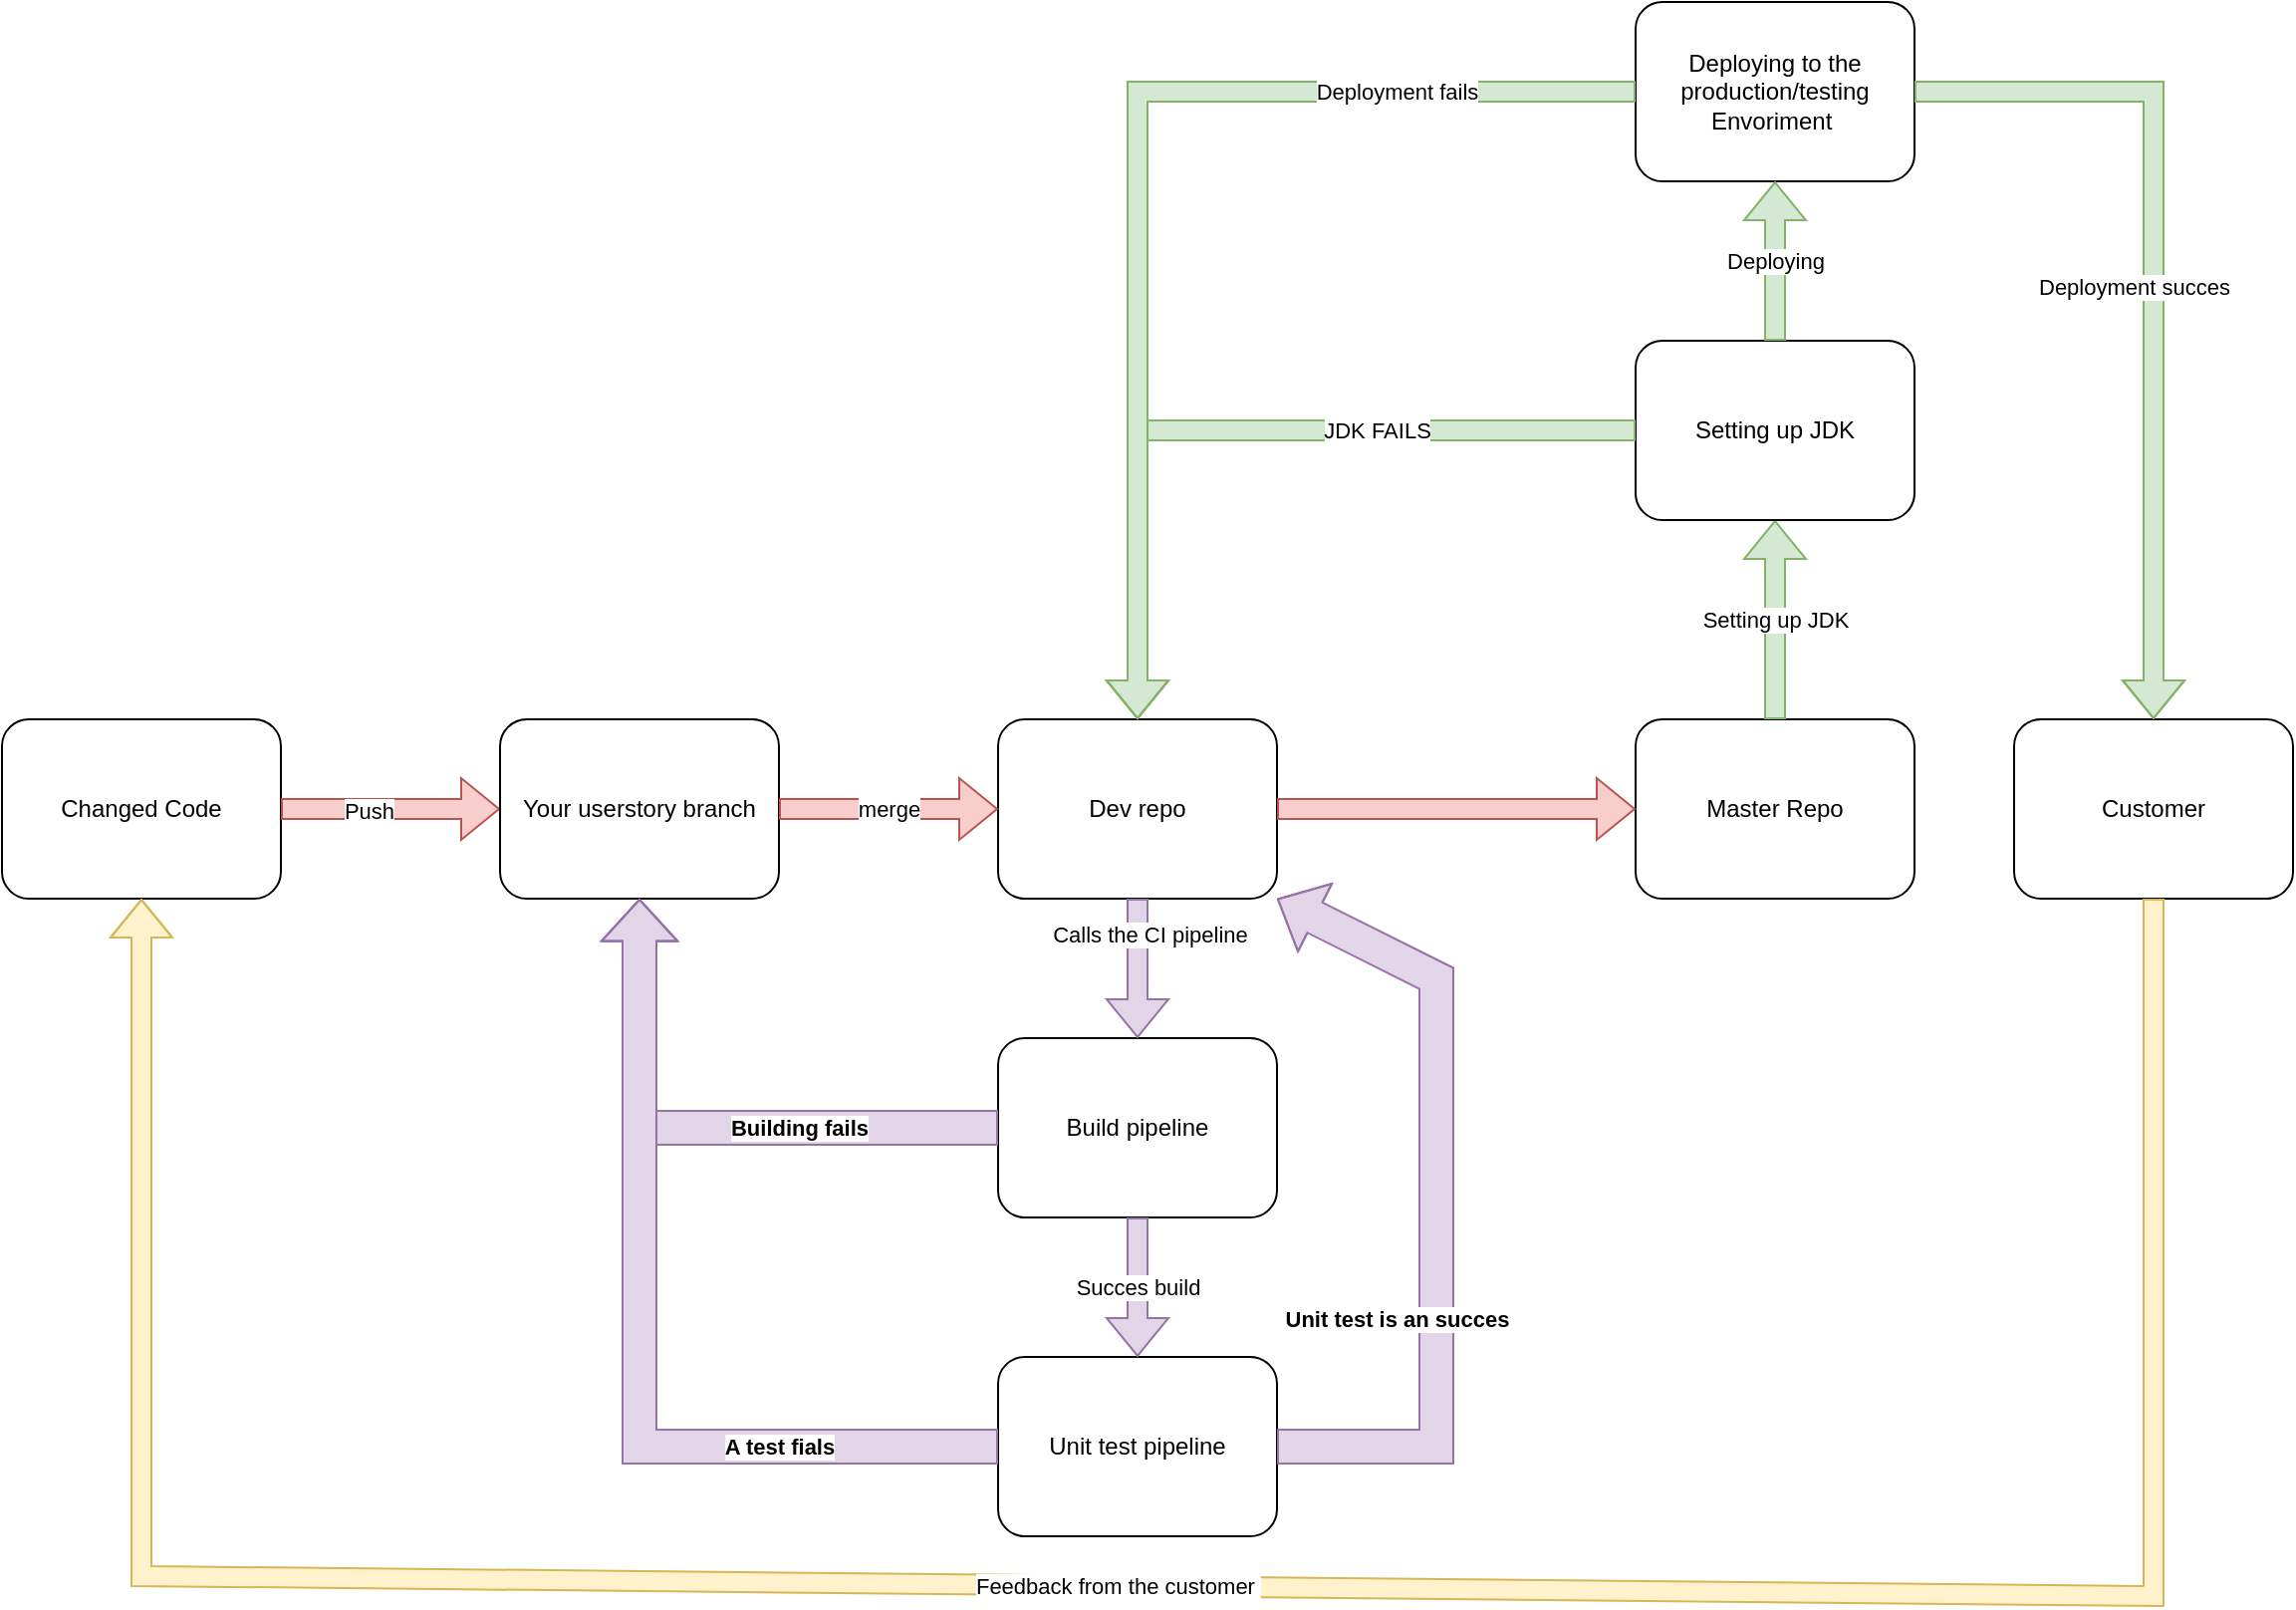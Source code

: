 <mxfile version="16.6.6" type="device"><diagram id="hDR6_2Ps9NXFgMyRp27n" name="Page-1"><mxGraphModel dx="1422" dy="1973" grid="1" gridSize="10" guides="1" tooltips="1" connect="1" arrows="1" fold="1" page="1" pageScale="1" pageWidth="827" pageHeight="1169" math="0" shadow="0"><root><mxCell id="0"/><mxCell id="1" parent="0"/><mxCell id="POvQcDt8VNWo4VO0QmTV-14" value="Changed Code" style="rounded=1;whiteSpace=wrap;html=1;" vertex="1" parent="1"><mxGeometry x="60" y="240" width="140" height="90" as="geometry"/></mxCell><mxCell id="POvQcDt8VNWo4VO0QmTV-16" value="" style="shape=flexArrow;endArrow=classic;html=1;rounded=0;exitX=1;exitY=0.5;exitDx=0;exitDy=0;fillColor=#f8cecc;strokeColor=#b85450;" edge="1" parent="1" source="POvQcDt8VNWo4VO0QmTV-14"><mxGeometry width="50" height="50" relative="1" as="geometry"><mxPoint x="340" y="340" as="sourcePoint"/><mxPoint x="310" y="285" as="targetPoint"/></mxGeometry></mxCell><mxCell id="POvQcDt8VNWo4VO0QmTV-30" value="Push" style="edgeLabel;html=1;align=center;verticalAlign=middle;resizable=0;points=[];" vertex="1" connectable="0" parent="POvQcDt8VNWo4VO0QmTV-16"><mxGeometry x="-0.2" y="-1" relative="1" as="geometry"><mxPoint as="offset"/></mxGeometry></mxCell><mxCell id="POvQcDt8VNWo4VO0QmTV-17" value="Master Repo" style="rounded=1;whiteSpace=wrap;html=1;" vertex="1" parent="1"><mxGeometry x="880" y="240" width="140" height="90" as="geometry"/></mxCell><mxCell id="POvQcDt8VNWo4VO0QmTV-18" value="Dev repo" style="rounded=1;whiteSpace=wrap;html=1;" vertex="1" parent="1"><mxGeometry x="560" y="240" width="140" height="90" as="geometry"/></mxCell><mxCell id="POvQcDt8VNWo4VO0QmTV-19" value="Your userstory branch" style="rounded=1;whiteSpace=wrap;html=1;" vertex="1" parent="1"><mxGeometry x="310" y="240" width="140" height="90" as="geometry"/></mxCell><mxCell id="POvQcDt8VNWo4VO0QmTV-21" value="merge" style="shape=flexArrow;endArrow=classic;html=1;rounded=0;exitX=1;exitY=0.5;exitDx=0;exitDy=0;entryX=0;entryY=0.5;entryDx=0;entryDy=0;fillColor=#f8cecc;strokeColor=#b85450;" edge="1" parent="1" source="POvQcDt8VNWo4VO0QmTV-19" target="POvQcDt8VNWo4VO0QmTV-18"><mxGeometry width="50" height="50" relative="1" as="geometry"><mxPoint x="440" y="490" as="sourcePoint"/><mxPoint x="490" y="440" as="targetPoint"/></mxGeometry></mxCell><mxCell id="POvQcDt8VNWo4VO0QmTV-22" value="Build pipeline" style="rounded=1;whiteSpace=wrap;html=1;" vertex="1" parent="1"><mxGeometry x="560" y="400" width="140" height="90" as="geometry"/></mxCell><mxCell id="POvQcDt8VNWo4VO0QmTV-23" value="Unit test pipeline" style="rounded=1;whiteSpace=wrap;html=1;" vertex="1" parent="1"><mxGeometry x="560" y="560" width="140" height="90" as="geometry"/></mxCell><mxCell id="POvQcDt8VNWo4VO0QmTV-24" value="" style="shape=flexArrow;endArrow=classic;html=1;rounded=0;exitX=0.5;exitY=1;exitDx=0;exitDy=0;entryX=0.5;entryY=0;entryDx=0;entryDy=0;fillColor=#e1d5e7;strokeColor=#9673a6;" edge="1" parent="1" source="POvQcDt8VNWo4VO0QmTV-18" target="POvQcDt8VNWo4VO0QmTV-22"><mxGeometry width="50" height="50" relative="1" as="geometry"><mxPoint x="320" y="450" as="sourcePoint"/><mxPoint x="370" y="400" as="targetPoint"/></mxGeometry></mxCell><mxCell id="POvQcDt8VNWo4VO0QmTV-33" value="Calls the CI pipeline" style="edgeLabel;html=1;align=center;verticalAlign=middle;resizable=0;points=[];" vertex="1" connectable="0" parent="POvQcDt8VNWo4VO0QmTV-24"><mxGeometry x="-0.486" y="6" relative="1" as="geometry"><mxPoint as="offset"/></mxGeometry></mxCell><mxCell id="POvQcDt8VNWo4VO0QmTV-25" value="Succes build" style="shape=flexArrow;endArrow=classic;html=1;rounded=0;exitX=0.5;exitY=1;exitDx=0;exitDy=0;entryX=0.5;entryY=0;entryDx=0;entryDy=0;fillColor=#e1d5e7;strokeColor=#9673a6;" edge="1" parent="1" source="POvQcDt8VNWo4VO0QmTV-22" target="POvQcDt8VNWo4VO0QmTV-23"><mxGeometry width="50" height="50" relative="1" as="geometry"><mxPoint x="640" y="340" as="sourcePoint"/><mxPoint x="640" y="410" as="targetPoint"/></mxGeometry></mxCell><mxCell id="POvQcDt8VNWo4VO0QmTV-26" value="" style="shape=flexArrow;endArrow=classic;html=1;rounded=0;exitX=0;exitY=0.5;exitDx=0;exitDy=0;fillColor=#e1d5e7;strokeColor=#9673a6;width=17;endSize=6.59;entryX=0.5;entryY=1;entryDx=0;entryDy=0;" edge="1" parent="1" source="POvQcDt8VNWo4VO0QmTV-22" target="POvQcDt8VNWo4VO0QmTV-19"><mxGeometry width="50" height="50" relative="1" as="geometry"><mxPoint x="640" y="340" as="sourcePoint"/><mxPoint x="370" y="440" as="targetPoint"/><Array as="points"><mxPoint x="380" y="445"/></Array></mxGeometry></mxCell><mxCell id="POvQcDt8VNWo4VO0QmTV-27" value="Building fails" style="edgeLabel;html=1;align=center;verticalAlign=middle;resizable=0;points=[];fontStyle=1" vertex="1" connectable="0" parent="POvQcDt8VNWo4VO0QmTV-26"><mxGeometry x="-0.146" relative="1" as="geometry"><mxPoint x="26" as="offset"/></mxGeometry></mxCell><mxCell id="POvQcDt8VNWo4VO0QmTV-28" value="" style="shape=flexArrow;endArrow=classic;html=1;rounded=0;exitX=0;exitY=0.5;exitDx=0;exitDy=0;fillColor=#e1d5e7;strokeColor=#9673a6;width=17;endSize=6.59;entryX=0.5;entryY=1;entryDx=0;entryDy=0;" edge="1" parent="1" source="POvQcDt8VNWo4VO0QmTV-23" target="POvQcDt8VNWo4VO0QmTV-19"><mxGeometry width="50" height="50" relative="1" as="geometry"><mxPoint x="570" y="455" as="sourcePoint"/><mxPoint x="390" y="340" as="targetPoint"/><Array as="points"><mxPoint x="380" y="605"/></Array></mxGeometry></mxCell><mxCell id="POvQcDt8VNWo4VO0QmTV-29" value="A test fials" style="edgeLabel;html=1;align=center;verticalAlign=middle;resizable=0;points=[];fontStyle=1" vertex="1" connectable="0" parent="POvQcDt8VNWo4VO0QmTV-28"><mxGeometry x="-0.146" relative="1" as="geometry"><mxPoint x="70" y="14" as="offset"/></mxGeometry></mxCell><mxCell id="POvQcDt8VNWo4VO0QmTV-31" value="" style="shape=flexArrow;endArrow=classic;html=1;rounded=0;exitX=1;exitY=0.5;exitDx=0;exitDy=0;fillColor=#e1d5e7;strokeColor=#9673a6;width=17;endSize=6.59;entryX=1;entryY=1;entryDx=0;entryDy=0;" edge="1" parent="1" source="POvQcDt8VNWo4VO0QmTV-23" target="POvQcDt8VNWo4VO0QmTV-18"><mxGeometry width="50" height="50" relative="1" as="geometry"><mxPoint x="570" y="615" as="sourcePoint"/><mxPoint x="710" y="320" as="targetPoint"/><Array as="points"><mxPoint x="780" y="605"/><mxPoint x="780" y="370"/></Array></mxGeometry></mxCell><mxCell id="POvQcDt8VNWo4VO0QmTV-32" value="Unit test is an succes" style="edgeLabel;html=1;align=center;verticalAlign=middle;resizable=0;points=[];fontStyle=1" vertex="1" connectable="0" parent="POvQcDt8VNWo4VO0QmTV-31"><mxGeometry x="-0.146" relative="1" as="geometry"><mxPoint x="-20" y="28" as="offset"/></mxGeometry></mxCell><mxCell id="POvQcDt8VNWo4VO0QmTV-34" value="" style="shape=flexArrow;endArrow=classic;html=1;rounded=0;exitX=1;exitY=0.5;exitDx=0;exitDy=0;entryX=0;entryY=0.5;entryDx=0;entryDy=0;fillColor=#f8cecc;strokeColor=#b85450;" edge="1" parent="1" source="POvQcDt8VNWo4VO0QmTV-18" target="POvQcDt8VNWo4VO0QmTV-17"><mxGeometry width="50" height="50" relative="1" as="geometry"><mxPoint x="730" y="240" as="sourcePoint"/><mxPoint x="780" y="190" as="targetPoint"/></mxGeometry></mxCell><mxCell id="POvQcDt8VNWo4VO0QmTV-35" value="Setting up JDK" style="shape=flexArrow;endArrow=classic;html=1;rounded=0;fillColor=#d5e8d4;strokeColor=#82b366;entryX=0.5;entryY=1;entryDx=0;entryDy=0;exitX=0.5;exitY=0;exitDx=0;exitDy=0;" edge="1" parent="1" source="POvQcDt8VNWo4VO0QmTV-17" target="POvQcDt8VNWo4VO0QmTV-36"><mxGeometry width="50" height="50" relative="1" as="geometry"><mxPoint x="1050" y="220" as="sourcePoint"/><mxPoint x="1070" y="390" as="targetPoint"/></mxGeometry></mxCell><mxCell id="POvQcDt8VNWo4VO0QmTV-36" value="Setting up JDK" style="rounded=1;whiteSpace=wrap;html=1;" vertex="1" parent="1"><mxGeometry x="880" y="50" width="140" height="90" as="geometry"/></mxCell><mxCell id="POvQcDt8VNWo4VO0QmTV-37" value="" style="shape=flexArrow;endArrow=classic;html=1;rounded=0;exitX=0;exitY=0.5;exitDx=0;exitDy=0;fillColor=#d5e8d4;strokeColor=#82b366;entryX=0.5;entryY=0;entryDx=0;entryDy=0;" edge="1" parent="1" source="POvQcDt8VNWo4VO0QmTV-36" target="POvQcDt8VNWo4VO0QmTV-18"><mxGeometry width="50" height="50" relative="1" as="geometry"><mxPoint x="950" y="600" as="sourcePoint"/><mxPoint x="630" y="85" as="targetPoint"/><Array as="points"><mxPoint x="630" y="95"/></Array></mxGeometry></mxCell><mxCell id="POvQcDt8VNWo4VO0QmTV-41" value="JDK FAILS" style="edgeLabel;html=1;align=center;verticalAlign=middle;resizable=0;points=[];" vertex="1" connectable="0" parent="POvQcDt8VNWo4VO0QmTV-37"><mxGeometry x="-0.215" y="-2" relative="1" as="geometry"><mxPoint x="25" y="2" as="offset"/></mxGeometry></mxCell><mxCell id="POvQcDt8VNWo4VO0QmTV-38" value="Deploying to the production/testing Envoriment&amp;nbsp;" style="rounded=1;whiteSpace=wrap;html=1;" vertex="1" parent="1"><mxGeometry x="880" y="-120" width="140" height="90" as="geometry"/></mxCell><mxCell id="POvQcDt8VNWo4VO0QmTV-39" value="Deploying" style="shape=flexArrow;endArrow=classic;html=1;rounded=0;exitX=0.5;exitY=0;exitDx=0;exitDy=0;entryX=0.5;entryY=1;entryDx=0;entryDy=0;fillColor=#d5e8d4;strokeColor=#82b366;" edge="1" parent="1" source="POvQcDt8VNWo4VO0QmTV-36" target="POvQcDt8VNWo4VO0QmTV-38"><mxGeometry width="50" height="50" relative="1" as="geometry"><mxPoint x="1020" y="100" as="sourcePoint"/><mxPoint x="1070" y="50" as="targetPoint"/></mxGeometry></mxCell><mxCell id="POvQcDt8VNWo4VO0QmTV-40" value="" style="shape=flexArrow;endArrow=classic;html=1;rounded=0;exitX=0;exitY=0.5;exitDx=0;exitDy=0;entryX=0.5;entryY=0;entryDx=0;entryDy=0;fillColor=#d5e8d4;strokeColor=#82b366;" edge="1" parent="1" source="POvQcDt8VNWo4VO0QmTV-38" target="POvQcDt8VNWo4VO0QmTV-18"><mxGeometry width="50" height="50" relative="1" as="geometry"><mxPoint x="640" y="-50" as="sourcePoint"/><mxPoint x="620" y="-80" as="targetPoint"/><Array as="points"><mxPoint x="630" y="-75"/></Array></mxGeometry></mxCell><mxCell id="POvQcDt8VNWo4VO0QmTV-42" value="Deployment fails" style="edgeLabel;html=1;align=center;verticalAlign=middle;resizable=0;points=[];" vertex="1" connectable="0" parent="POvQcDt8VNWo4VO0QmTV-40"><mxGeometry x="-0.469" relative="1" as="geometry"><mxPoint x="30" as="offset"/></mxGeometry></mxCell><mxCell id="POvQcDt8VNWo4VO0QmTV-43" value="Customer" style="rounded=1;whiteSpace=wrap;html=1;" vertex="1" parent="1"><mxGeometry x="1070" y="240" width="140" height="90" as="geometry"/></mxCell><mxCell id="POvQcDt8VNWo4VO0QmTV-44" value="" style="shape=flexArrow;endArrow=classic;html=1;rounded=0;exitX=1;exitY=0.5;exitDx=0;exitDy=0;entryX=0.5;entryY=0;entryDx=0;entryDy=0;fillColor=#d5e8d4;strokeColor=#82b366;" edge="1" parent="1" source="POvQcDt8VNWo4VO0QmTV-38" target="POvQcDt8VNWo4VO0QmTV-43"><mxGeometry width="50" height="50" relative="1" as="geometry"><mxPoint x="1220" y="40" as="sourcePoint"/><mxPoint x="1270" y="-10" as="targetPoint"/><Array as="points"><mxPoint x="1140" y="-75"/></Array></mxGeometry></mxCell><mxCell id="POvQcDt8VNWo4VO0QmTV-45" value="Deployment succes" style="edgeLabel;html=1;align=center;verticalAlign=middle;resizable=0;points=[];" vertex="1" connectable="0" parent="POvQcDt8VNWo4VO0QmTV-44"><mxGeometry x="0.002" y="3" relative="1" as="geometry"><mxPoint x="-13" as="offset"/></mxGeometry></mxCell><mxCell id="POvQcDt8VNWo4VO0QmTV-46" value="" style="shape=flexArrow;endArrow=classic;html=1;rounded=0;exitX=0.5;exitY=1;exitDx=0;exitDy=0;entryX=0.5;entryY=1;entryDx=0;entryDy=0;fillColor=#fff2cc;strokeColor=#d6b656;" edge="1" parent="1" source="POvQcDt8VNWo4VO0QmTV-43" target="POvQcDt8VNWo4VO0QmTV-14"><mxGeometry width="50" height="50" relative="1" as="geometry"><mxPoint x="1190" y="480" as="sourcePoint"/><mxPoint x="90" y="760" as="targetPoint"/><Array as="points"><mxPoint x="1140" y="680"/><mxPoint x="130" y="670"/></Array></mxGeometry></mxCell><mxCell id="POvQcDt8VNWo4VO0QmTV-47" value="Feedback from the customer&amp;nbsp;" style="edgeLabel;html=1;align=center;verticalAlign=middle;resizable=0;points=[];" vertex="1" connectable="0" parent="POvQcDt8VNWo4VO0QmTV-46"><mxGeometry x="0.054" y="2" relative="1" as="geometry"><mxPoint x="26" y="-2" as="offset"/></mxGeometry></mxCell></root></mxGraphModel></diagram></mxfile>